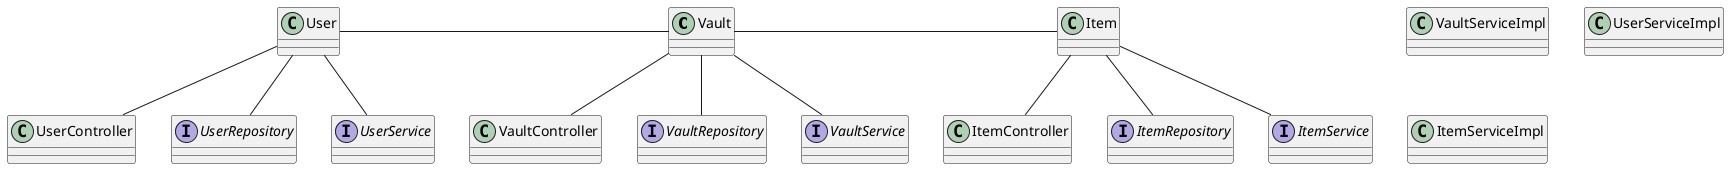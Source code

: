 @startuml
'https://plantuml.com/class-diagram

class Vault {
}
class VaultController{}
interface VaultRepository{}
interface VaultService{}
class VaultServiceImpl{}

Vault -- VaultController
Vault -- VaultRepository
Vault -- VaultService

class User{}
class UserController{}
interface UserRepository{}
interface UserService{}
class UserServiceImpl{}

User -- UserController
User -- UserRepository
User -- UserService

User - Vault


class Item{}
class ItemController{}
interface ItemRepository{}
interface ItemService{}
class ItemServiceImpl{}

Item -- ItemController
Item -- ItemRepository
Item -- ItemService

Vault - Item
@enduml